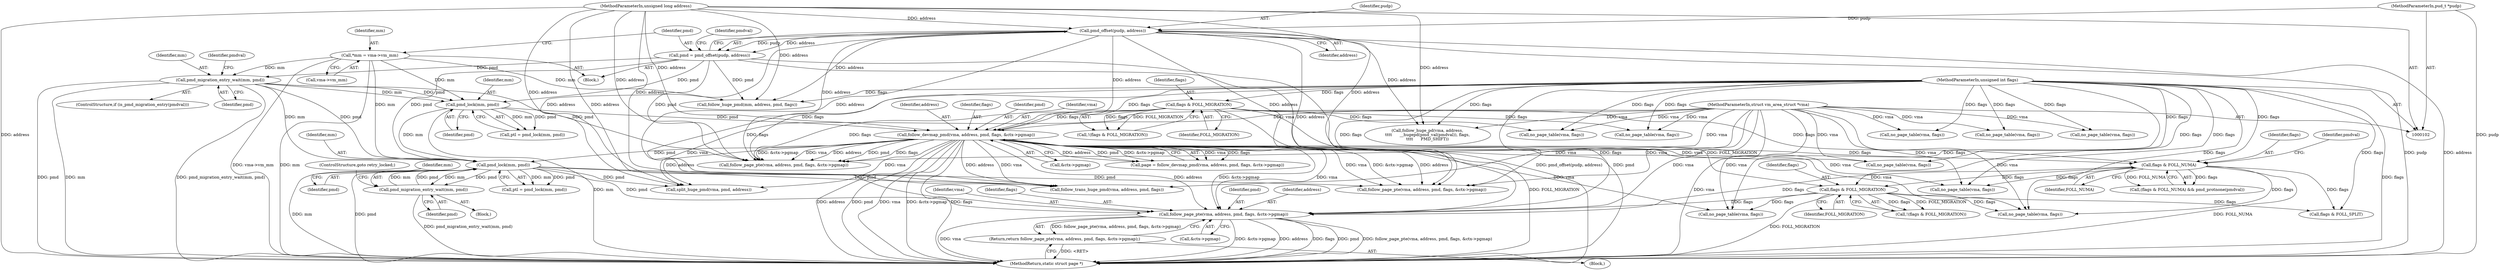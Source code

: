 digraph "0_linux_6b3a707736301c2128ca85ce85fb13f60b5e350a_5@pointer" {
"1000329" [label="(Call,follow_page_pte(vma, address, pmd, flags, &ctx->pgmap))"];
"1000237" [label="(Call,follow_devmap_pmd(vma, address, pmd, flags, &ctx->pgmap))"];
"1000103" [label="(MethodParameterIn,struct vm_area_struct *vma)"];
"1000121" [label="(Call,pmd_offset(pudp, address))"];
"1000105" [label="(MethodParameterIn,pud_t *pudp)"];
"1000104" [label="(MethodParameterIn,unsigned long address)"];
"1000232" [label="(Call,pmd_lock(mm, pmd))"];
"1000114" [label="(Call,*mm = vma->vm_mm)"];
"1000210" [label="(Call,pmd_migration_entry_wait(mm, pmd))"];
"1000119" [label="(Call,pmd = pmd_offset(pudp, address))"];
"1000194" [label="(Call,flags & FOLL_MIGRATION)"];
"1000106" [label="(MethodParameterIn,unsigned int flags)"];
"1000281" [label="(Call,pmd_lock(mm, pmd))"];
"1000315" [label="(Call,pmd_migration_entry_wait(mm, pmd))"];
"1000308" [label="(Call,flags & FOLL_MIGRATION)"];
"1000269" [label="(Call,flags & FOLL_NUMA)"];
"1000328" [label="(Return,return follow_page_pte(vma, address, pmd, flags, &ctx->pgmap);)"];
"1000238" [label="(Identifier,vma)"];
"1000125" [label="(Identifier,pmdval)"];
"1000239" [label="(Identifier,address)"];
"1000275" [label="(Call,no_page_table(vma, flags))"];
"1000104" [label="(MethodParameterIn,unsigned long address)"];
"1000105" [label="(MethodParameterIn,pud_t *pudp)"];
"1000210" [label="(Call,pmd_migration_entry_wait(mm, pmd))"];
"1000302" [label="(Block,)"];
"1000273" [label="(Identifier,pmdval)"];
"1000325" [label="(Block,)"];
"1000258" [label="(Call,follow_page_pte(vma, address, pmd, flags, &ctx->pgmap))"];
"1000400" [label="(Call,no_page_table(vma, flags))"];
"1000234" [label="(Identifier,pmd)"];
"1000195" [label="(Identifier,flags)"];
"1000270" [label="(Identifier,flags)"];
"1000328" [label="(Return,return follow_page_pte(vma, address, pmd, flags, &ctx->pgmap);)"];
"1000193" [label="(Call,!(flags & FOLL_MIGRATION))"];
"1000315" [label="(Call,pmd_migration_entry_wait(mm, pmd))"];
"1000182" [label="(Call,no_page_table(vma, flags))"];
"1000194" [label="(Call,flags & FOLL_MIGRATION)"];
"1000198" [label="(Call,no_page_table(vma, flags))"];
"1000316" [label="(Identifier,mm)"];
"1000123" [label="(Identifier,address)"];
"1000122" [label="(Identifier,pudp)"];
"1000339" [label="(Call,flags & FOLL_SPLIT)"];
"1000279" [label="(Call,ptl = pmd_lock(mm, pmd))"];
"1000271" [label="(Identifier,FOLL_NUMA)"];
"1000269" [label="(Call,flags & FOLL_NUMA)"];
"1000293" [label="(Call,no_page_table(vma, flags))"];
"1000334" [label="(Call,&ctx->pgmap)"];
"1000419" [label="(Call,follow_trans_huge_pmd(vma, address, pmd, flags))"];
"1000435" [label="(MethodReturn,static struct page *)"];
"1000158" [label="(Call,no_page_table(vma, flags))"];
"1000114" [label="(Call,*mm = vma->vm_mm)"];
"1000310" [label="(Identifier,FOLL_MIGRATION)"];
"1000214" [label="(Identifier,pmdval)"];
"1000317" [label="(Identifier,pmd)"];
"1000106" [label="(MethodParameterIn,unsigned int flags)"];
"1000312" [label="(Call,no_page_table(vma, flags))"];
"1000212" [label="(Identifier,pmd)"];
"1000241" [label="(Identifier,flags)"];
"1000207" [label="(ControlStructure,if (is_pmd_migration_entry(pmdval)))"];
"1000240" [label="(Identifier,pmd)"];
"1000330" [label="(Identifier,vma)"];
"1000281" [label="(Call,pmd_lock(mm, pmd))"];
"1000333" [label="(Identifier,flags)"];
"1000103" [label="(MethodParameterIn,struct vm_area_struct *vma)"];
"1000119" [label="(Call,pmd = pmd_offset(pudp, address))"];
"1000308" [label="(Call,flags & FOLL_MIGRATION)"];
"1000148" [label="(Call,follow_huge_pmd(mm, address, pmd, flags))"];
"1000211" [label="(Identifier,mm)"];
"1000309" [label="(Identifier,flags)"];
"1000408" [label="(Call,follow_page_pte(vma, address, pmd, flags, &ctx->pgmap))"];
"1000120" [label="(Identifier,pmd)"];
"1000242" [label="(Call,&ctx->pgmap)"];
"1000169" [label="(Call,follow_huge_pd(vma, address,\n\t\t\t\t      __hugepd(pmd_val(pmdval)), flags,\n\t\t\t\t      PMD_SHIFT))"];
"1000108" [label="(Block,)"];
"1000237" [label="(Call,follow_devmap_pmd(vma, address, pmd, flags, &ctx->pgmap))"];
"1000233" [label="(Identifier,mm)"];
"1000318" [label="(ControlStructure,goto retry_locked;)"];
"1000307" [label="(Call,!(flags & FOLL_MIGRATION))"];
"1000121" [label="(Call,pmd_offset(pudp, address))"];
"1000332" [label="(Identifier,pmd)"];
"1000115" [label="(Identifier,mm)"];
"1000283" [label="(Identifier,pmd)"];
"1000282" [label="(Identifier,mm)"];
"1000331" [label="(Identifier,address)"];
"1000329" [label="(Call,follow_page_pte(vma, address, pmd, flags, &ctx->pgmap))"];
"1000116" [label="(Call,vma->vm_mm)"];
"1000133" [label="(Call,no_page_table(vma, flags))"];
"1000230" [label="(Call,ptl = pmd_lock(mm, pmd))"];
"1000268" [label="(Call,(flags & FOLL_NUMA) && pmd_protnone(pmdval))"];
"1000235" [label="(Call,page = follow_devmap_pmd(vma, address, pmd, flags, &ctx->pgmap))"];
"1000222" [label="(Call,no_page_table(vma, flags))"];
"1000358" [label="(Call,split_huge_pmd(vma, pmd, address))"];
"1000232" [label="(Call,pmd_lock(mm, pmd))"];
"1000196" [label="(Identifier,FOLL_MIGRATION)"];
"1000329" -> "1000328"  [label="AST: "];
"1000329" -> "1000334"  [label="CFG: "];
"1000330" -> "1000329"  [label="AST: "];
"1000331" -> "1000329"  [label="AST: "];
"1000332" -> "1000329"  [label="AST: "];
"1000333" -> "1000329"  [label="AST: "];
"1000334" -> "1000329"  [label="AST: "];
"1000328" -> "1000329"  [label="CFG: "];
"1000329" -> "1000435"  [label="DDG: &ctx->pgmap"];
"1000329" -> "1000435"  [label="DDG: address"];
"1000329" -> "1000435"  [label="DDG: flags"];
"1000329" -> "1000435"  [label="DDG: pmd"];
"1000329" -> "1000435"  [label="DDG: follow_page_pte(vma, address, pmd, flags, &ctx->pgmap)"];
"1000329" -> "1000435"  [label="DDG: vma"];
"1000329" -> "1000328"  [label="DDG: follow_page_pte(vma, address, pmd, flags, &ctx->pgmap)"];
"1000237" -> "1000329"  [label="DDG: vma"];
"1000237" -> "1000329"  [label="DDG: address"];
"1000237" -> "1000329"  [label="DDG: &ctx->pgmap"];
"1000103" -> "1000329"  [label="DDG: vma"];
"1000121" -> "1000329"  [label="DDG: address"];
"1000104" -> "1000329"  [label="DDG: address"];
"1000281" -> "1000329"  [label="DDG: pmd"];
"1000308" -> "1000329"  [label="DDG: flags"];
"1000269" -> "1000329"  [label="DDG: flags"];
"1000106" -> "1000329"  [label="DDG: flags"];
"1000237" -> "1000235"  [label="AST: "];
"1000237" -> "1000242"  [label="CFG: "];
"1000238" -> "1000237"  [label="AST: "];
"1000239" -> "1000237"  [label="AST: "];
"1000240" -> "1000237"  [label="AST: "];
"1000241" -> "1000237"  [label="AST: "];
"1000242" -> "1000237"  [label="AST: "];
"1000235" -> "1000237"  [label="CFG: "];
"1000237" -> "1000435"  [label="DDG: address"];
"1000237" -> "1000435"  [label="DDG: pmd"];
"1000237" -> "1000435"  [label="DDG: vma"];
"1000237" -> "1000435"  [label="DDG: &ctx->pgmap"];
"1000237" -> "1000435"  [label="DDG: flags"];
"1000237" -> "1000235"  [label="DDG: vma"];
"1000237" -> "1000235"  [label="DDG: flags"];
"1000237" -> "1000235"  [label="DDG: address"];
"1000237" -> "1000235"  [label="DDG: pmd"];
"1000237" -> "1000235"  [label="DDG: &ctx->pgmap"];
"1000103" -> "1000237"  [label="DDG: vma"];
"1000121" -> "1000237"  [label="DDG: address"];
"1000104" -> "1000237"  [label="DDG: address"];
"1000232" -> "1000237"  [label="DDG: pmd"];
"1000194" -> "1000237"  [label="DDG: flags"];
"1000106" -> "1000237"  [label="DDG: flags"];
"1000237" -> "1000258"  [label="DDG: vma"];
"1000237" -> "1000258"  [label="DDG: address"];
"1000237" -> "1000258"  [label="DDG: pmd"];
"1000237" -> "1000258"  [label="DDG: flags"];
"1000237" -> "1000258"  [label="DDG: &ctx->pgmap"];
"1000237" -> "1000269"  [label="DDG: flags"];
"1000237" -> "1000275"  [label="DDG: vma"];
"1000237" -> "1000281"  [label="DDG: pmd"];
"1000237" -> "1000293"  [label="DDG: vma"];
"1000237" -> "1000312"  [label="DDG: vma"];
"1000237" -> "1000358"  [label="DDG: vma"];
"1000237" -> "1000358"  [label="DDG: address"];
"1000237" -> "1000400"  [label="DDG: vma"];
"1000237" -> "1000408"  [label="DDG: vma"];
"1000237" -> "1000408"  [label="DDG: address"];
"1000237" -> "1000408"  [label="DDG: &ctx->pgmap"];
"1000237" -> "1000419"  [label="DDG: vma"];
"1000237" -> "1000419"  [label="DDG: address"];
"1000103" -> "1000102"  [label="AST: "];
"1000103" -> "1000435"  [label="DDG: vma"];
"1000103" -> "1000133"  [label="DDG: vma"];
"1000103" -> "1000158"  [label="DDG: vma"];
"1000103" -> "1000169"  [label="DDG: vma"];
"1000103" -> "1000182"  [label="DDG: vma"];
"1000103" -> "1000198"  [label="DDG: vma"];
"1000103" -> "1000222"  [label="DDG: vma"];
"1000103" -> "1000258"  [label="DDG: vma"];
"1000103" -> "1000275"  [label="DDG: vma"];
"1000103" -> "1000293"  [label="DDG: vma"];
"1000103" -> "1000312"  [label="DDG: vma"];
"1000103" -> "1000358"  [label="DDG: vma"];
"1000103" -> "1000400"  [label="DDG: vma"];
"1000103" -> "1000408"  [label="DDG: vma"];
"1000103" -> "1000419"  [label="DDG: vma"];
"1000121" -> "1000119"  [label="AST: "];
"1000121" -> "1000123"  [label="CFG: "];
"1000122" -> "1000121"  [label="AST: "];
"1000123" -> "1000121"  [label="AST: "];
"1000119" -> "1000121"  [label="CFG: "];
"1000121" -> "1000435"  [label="DDG: address"];
"1000121" -> "1000435"  [label="DDG: pudp"];
"1000121" -> "1000119"  [label="DDG: pudp"];
"1000121" -> "1000119"  [label="DDG: address"];
"1000105" -> "1000121"  [label="DDG: pudp"];
"1000104" -> "1000121"  [label="DDG: address"];
"1000121" -> "1000148"  [label="DDG: address"];
"1000121" -> "1000169"  [label="DDG: address"];
"1000121" -> "1000258"  [label="DDG: address"];
"1000121" -> "1000358"  [label="DDG: address"];
"1000121" -> "1000408"  [label="DDG: address"];
"1000121" -> "1000419"  [label="DDG: address"];
"1000105" -> "1000102"  [label="AST: "];
"1000105" -> "1000435"  [label="DDG: pudp"];
"1000104" -> "1000102"  [label="AST: "];
"1000104" -> "1000435"  [label="DDG: address"];
"1000104" -> "1000148"  [label="DDG: address"];
"1000104" -> "1000169"  [label="DDG: address"];
"1000104" -> "1000258"  [label="DDG: address"];
"1000104" -> "1000358"  [label="DDG: address"];
"1000104" -> "1000408"  [label="DDG: address"];
"1000104" -> "1000419"  [label="DDG: address"];
"1000232" -> "1000230"  [label="AST: "];
"1000232" -> "1000234"  [label="CFG: "];
"1000233" -> "1000232"  [label="AST: "];
"1000234" -> "1000232"  [label="AST: "];
"1000230" -> "1000232"  [label="CFG: "];
"1000232" -> "1000435"  [label="DDG: mm"];
"1000232" -> "1000230"  [label="DDG: mm"];
"1000232" -> "1000230"  [label="DDG: pmd"];
"1000114" -> "1000232"  [label="DDG: mm"];
"1000210" -> "1000232"  [label="DDG: mm"];
"1000210" -> "1000232"  [label="DDG: pmd"];
"1000119" -> "1000232"  [label="DDG: pmd"];
"1000232" -> "1000281"  [label="DDG: mm"];
"1000114" -> "1000108"  [label="AST: "];
"1000114" -> "1000116"  [label="CFG: "];
"1000115" -> "1000114"  [label="AST: "];
"1000116" -> "1000114"  [label="AST: "];
"1000120" -> "1000114"  [label="CFG: "];
"1000114" -> "1000435"  [label="DDG: mm"];
"1000114" -> "1000435"  [label="DDG: vma->vm_mm"];
"1000114" -> "1000148"  [label="DDG: mm"];
"1000114" -> "1000210"  [label="DDG: mm"];
"1000114" -> "1000281"  [label="DDG: mm"];
"1000210" -> "1000207"  [label="AST: "];
"1000210" -> "1000212"  [label="CFG: "];
"1000211" -> "1000210"  [label="AST: "];
"1000212" -> "1000210"  [label="AST: "];
"1000214" -> "1000210"  [label="CFG: "];
"1000210" -> "1000435"  [label="DDG: pmd_migration_entry_wait(mm, pmd)"];
"1000210" -> "1000435"  [label="DDG: pmd"];
"1000210" -> "1000435"  [label="DDG: mm"];
"1000119" -> "1000210"  [label="DDG: pmd"];
"1000210" -> "1000258"  [label="DDG: pmd"];
"1000210" -> "1000281"  [label="DDG: mm"];
"1000210" -> "1000281"  [label="DDG: pmd"];
"1000119" -> "1000108"  [label="AST: "];
"1000120" -> "1000119"  [label="AST: "];
"1000125" -> "1000119"  [label="CFG: "];
"1000119" -> "1000435"  [label="DDG: pmd_offset(pudp, address)"];
"1000119" -> "1000435"  [label="DDG: pmd"];
"1000119" -> "1000148"  [label="DDG: pmd"];
"1000119" -> "1000258"  [label="DDG: pmd"];
"1000119" -> "1000281"  [label="DDG: pmd"];
"1000194" -> "1000193"  [label="AST: "];
"1000194" -> "1000196"  [label="CFG: "];
"1000195" -> "1000194"  [label="AST: "];
"1000196" -> "1000194"  [label="AST: "];
"1000193" -> "1000194"  [label="CFG: "];
"1000194" -> "1000435"  [label="DDG: FOLL_MIGRATION"];
"1000194" -> "1000193"  [label="DDG: flags"];
"1000194" -> "1000193"  [label="DDG: FOLL_MIGRATION"];
"1000106" -> "1000194"  [label="DDG: flags"];
"1000194" -> "1000198"  [label="DDG: flags"];
"1000194" -> "1000222"  [label="DDG: flags"];
"1000194" -> "1000258"  [label="DDG: flags"];
"1000194" -> "1000269"  [label="DDG: flags"];
"1000194" -> "1000308"  [label="DDG: FOLL_MIGRATION"];
"1000106" -> "1000102"  [label="AST: "];
"1000106" -> "1000435"  [label="DDG: flags"];
"1000106" -> "1000133"  [label="DDG: flags"];
"1000106" -> "1000148"  [label="DDG: flags"];
"1000106" -> "1000158"  [label="DDG: flags"];
"1000106" -> "1000169"  [label="DDG: flags"];
"1000106" -> "1000182"  [label="DDG: flags"];
"1000106" -> "1000198"  [label="DDG: flags"];
"1000106" -> "1000222"  [label="DDG: flags"];
"1000106" -> "1000258"  [label="DDG: flags"];
"1000106" -> "1000269"  [label="DDG: flags"];
"1000106" -> "1000275"  [label="DDG: flags"];
"1000106" -> "1000293"  [label="DDG: flags"];
"1000106" -> "1000308"  [label="DDG: flags"];
"1000106" -> "1000312"  [label="DDG: flags"];
"1000106" -> "1000339"  [label="DDG: flags"];
"1000106" -> "1000400"  [label="DDG: flags"];
"1000106" -> "1000408"  [label="DDG: flags"];
"1000106" -> "1000419"  [label="DDG: flags"];
"1000281" -> "1000279"  [label="AST: "];
"1000281" -> "1000283"  [label="CFG: "];
"1000282" -> "1000281"  [label="AST: "];
"1000283" -> "1000281"  [label="AST: "];
"1000279" -> "1000281"  [label="CFG: "];
"1000281" -> "1000435"  [label="DDG: mm"];
"1000281" -> "1000435"  [label="DDG: pmd"];
"1000281" -> "1000279"  [label="DDG: mm"];
"1000281" -> "1000279"  [label="DDG: pmd"];
"1000315" -> "1000281"  [label="DDG: mm"];
"1000315" -> "1000281"  [label="DDG: pmd"];
"1000281" -> "1000315"  [label="DDG: mm"];
"1000281" -> "1000315"  [label="DDG: pmd"];
"1000281" -> "1000358"  [label="DDG: pmd"];
"1000281" -> "1000408"  [label="DDG: pmd"];
"1000281" -> "1000419"  [label="DDG: pmd"];
"1000315" -> "1000302"  [label="AST: "];
"1000315" -> "1000317"  [label="CFG: "];
"1000316" -> "1000315"  [label="AST: "];
"1000317" -> "1000315"  [label="AST: "];
"1000318" -> "1000315"  [label="CFG: "];
"1000315" -> "1000435"  [label="DDG: pmd_migration_entry_wait(mm, pmd)"];
"1000308" -> "1000307"  [label="AST: "];
"1000308" -> "1000310"  [label="CFG: "];
"1000309" -> "1000308"  [label="AST: "];
"1000310" -> "1000308"  [label="AST: "];
"1000307" -> "1000308"  [label="CFG: "];
"1000308" -> "1000435"  [label="DDG: FOLL_MIGRATION"];
"1000308" -> "1000293"  [label="DDG: flags"];
"1000308" -> "1000307"  [label="DDG: flags"];
"1000308" -> "1000307"  [label="DDG: FOLL_MIGRATION"];
"1000269" -> "1000308"  [label="DDG: flags"];
"1000308" -> "1000312"  [label="DDG: flags"];
"1000308" -> "1000339"  [label="DDG: flags"];
"1000269" -> "1000268"  [label="AST: "];
"1000269" -> "1000271"  [label="CFG: "];
"1000270" -> "1000269"  [label="AST: "];
"1000271" -> "1000269"  [label="AST: "];
"1000273" -> "1000269"  [label="CFG: "];
"1000268" -> "1000269"  [label="CFG: "];
"1000269" -> "1000435"  [label="DDG: FOLL_NUMA"];
"1000269" -> "1000268"  [label="DDG: flags"];
"1000269" -> "1000268"  [label="DDG: FOLL_NUMA"];
"1000269" -> "1000275"  [label="DDG: flags"];
"1000269" -> "1000293"  [label="DDG: flags"];
"1000269" -> "1000339"  [label="DDG: flags"];
"1000328" -> "1000325"  [label="AST: "];
"1000435" -> "1000328"  [label="CFG: "];
"1000328" -> "1000435"  [label="DDG: <RET>"];
}
